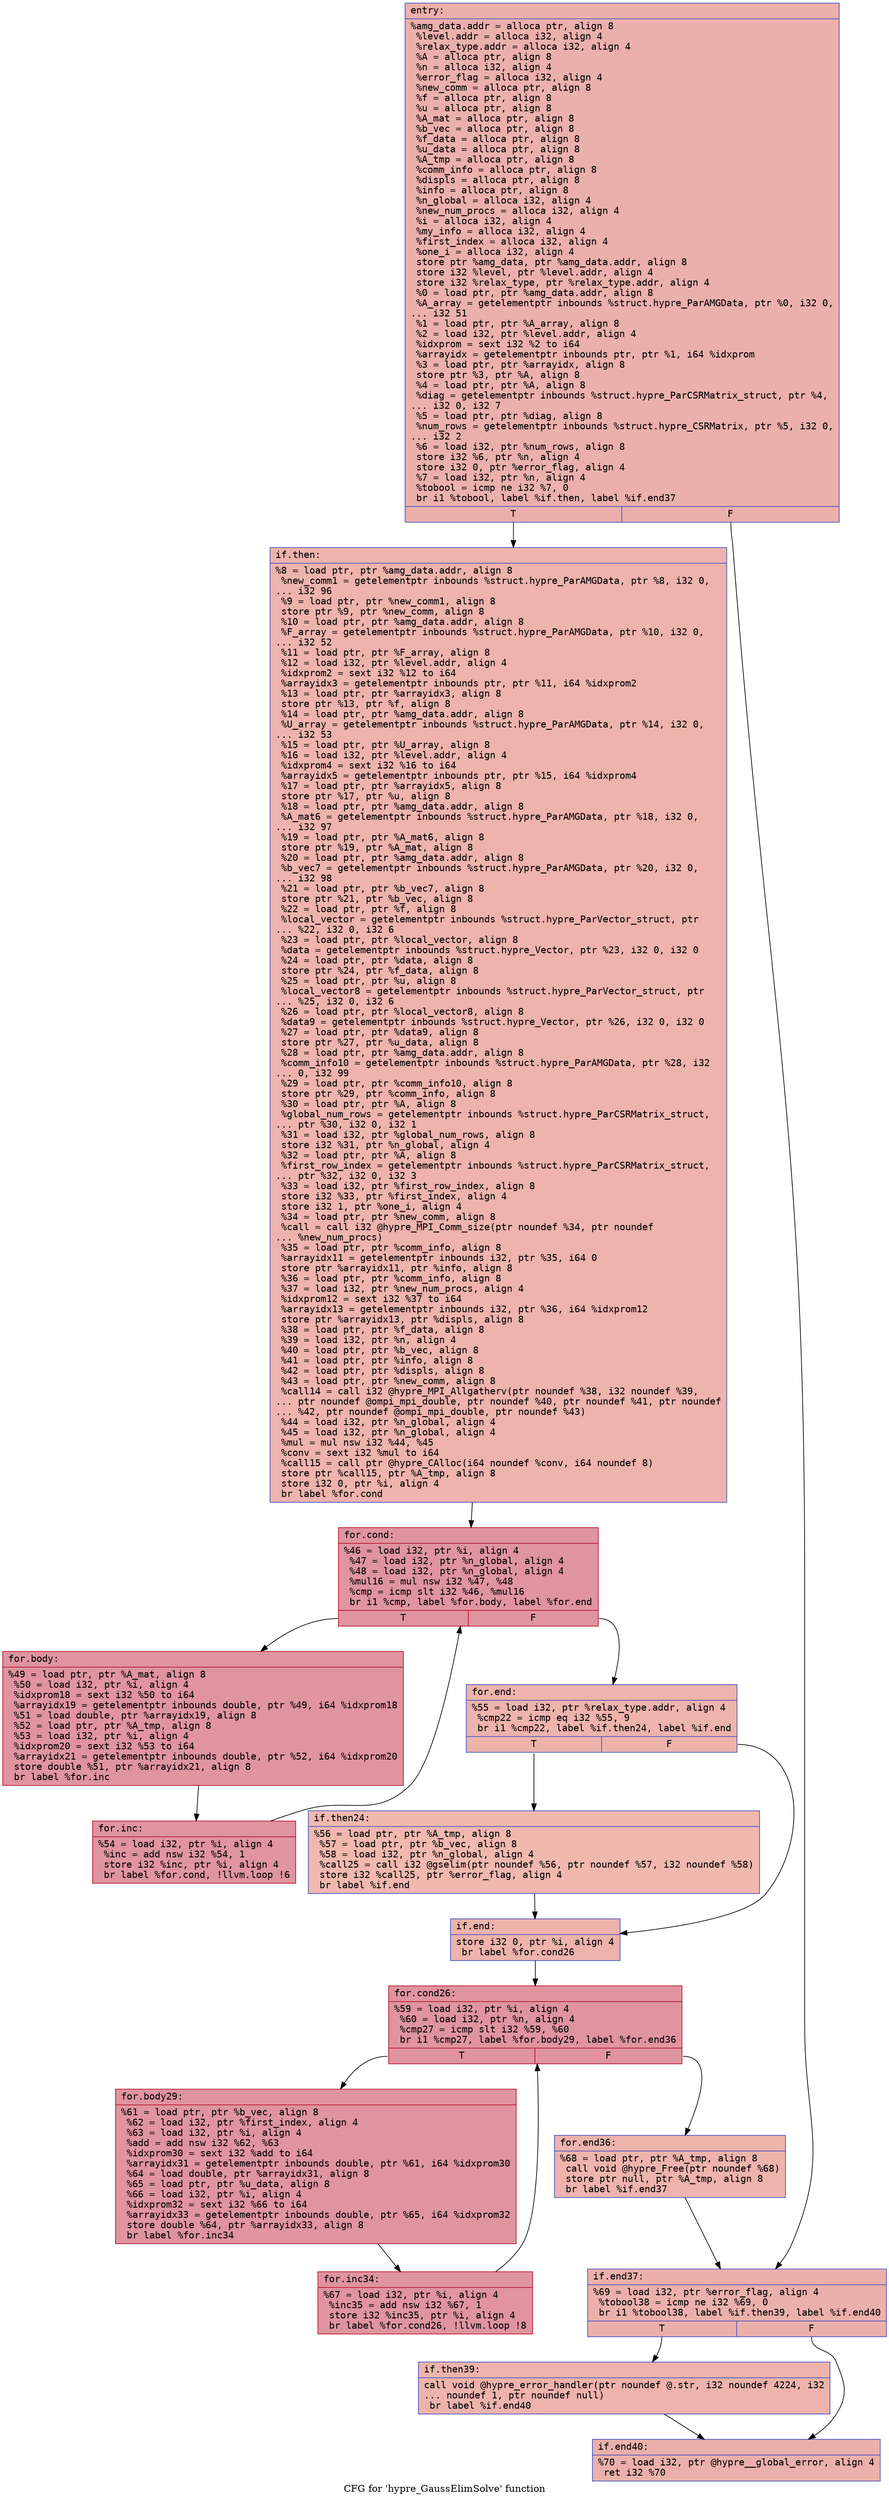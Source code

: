 digraph "CFG for 'hypre_GaussElimSolve' function" {
	label="CFG for 'hypre_GaussElimSolve' function";

	Node0x55743f0e1f20 [shape=record,color="#3d50c3ff", style=filled, fillcolor="#d24b4070" fontname="Courier",label="{entry:\l|  %amg_data.addr = alloca ptr, align 8\l  %level.addr = alloca i32, align 4\l  %relax_type.addr = alloca i32, align 4\l  %A = alloca ptr, align 8\l  %n = alloca i32, align 4\l  %error_flag = alloca i32, align 4\l  %new_comm = alloca ptr, align 8\l  %f = alloca ptr, align 8\l  %u = alloca ptr, align 8\l  %A_mat = alloca ptr, align 8\l  %b_vec = alloca ptr, align 8\l  %f_data = alloca ptr, align 8\l  %u_data = alloca ptr, align 8\l  %A_tmp = alloca ptr, align 8\l  %comm_info = alloca ptr, align 8\l  %displs = alloca ptr, align 8\l  %info = alloca ptr, align 8\l  %n_global = alloca i32, align 4\l  %new_num_procs = alloca i32, align 4\l  %i = alloca i32, align 4\l  %my_info = alloca i32, align 4\l  %first_index = alloca i32, align 4\l  %one_i = alloca i32, align 4\l  store ptr %amg_data, ptr %amg_data.addr, align 8\l  store i32 %level, ptr %level.addr, align 4\l  store i32 %relax_type, ptr %relax_type.addr, align 4\l  %0 = load ptr, ptr %amg_data.addr, align 8\l  %A_array = getelementptr inbounds %struct.hypre_ParAMGData, ptr %0, i32 0,\l... i32 51\l  %1 = load ptr, ptr %A_array, align 8\l  %2 = load i32, ptr %level.addr, align 4\l  %idxprom = sext i32 %2 to i64\l  %arrayidx = getelementptr inbounds ptr, ptr %1, i64 %idxprom\l  %3 = load ptr, ptr %arrayidx, align 8\l  store ptr %3, ptr %A, align 8\l  %4 = load ptr, ptr %A, align 8\l  %diag = getelementptr inbounds %struct.hypre_ParCSRMatrix_struct, ptr %4,\l... i32 0, i32 7\l  %5 = load ptr, ptr %diag, align 8\l  %num_rows = getelementptr inbounds %struct.hypre_CSRMatrix, ptr %5, i32 0,\l... i32 2\l  %6 = load i32, ptr %num_rows, align 8\l  store i32 %6, ptr %n, align 4\l  store i32 0, ptr %error_flag, align 4\l  %7 = load i32, ptr %n, align 4\l  %tobool = icmp ne i32 %7, 0\l  br i1 %tobool, label %if.then, label %if.end37\l|{<s0>T|<s1>F}}"];
	Node0x55743f0e1f20:s0 -> Node0x55743f0e98d0[tooltip="entry -> if.then\nProbability 62.50%" ];
	Node0x55743f0e1f20:s1 -> Node0x55743f0e9940[tooltip="entry -> if.end37\nProbability 37.50%" ];
	Node0x55743f0e98d0 [shape=record,color="#3d50c3ff", style=filled, fillcolor="#d6524470" fontname="Courier",label="{if.then:\l|  %8 = load ptr, ptr %amg_data.addr, align 8\l  %new_comm1 = getelementptr inbounds %struct.hypre_ParAMGData, ptr %8, i32 0,\l... i32 96\l  %9 = load ptr, ptr %new_comm1, align 8\l  store ptr %9, ptr %new_comm, align 8\l  %10 = load ptr, ptr %amg_data.addr, align 8\l  %F_array = getelementptr inbounds %struct.hypre_ParAMGData, ptr %10, i32 0,\l... i32 52\l  %11 = load ptr, ptr %F_array, align 8\l  %12 = load i32, ptr %level.addr, align 4\l  %idxprom2 = sext i32 %12 to i64\l  %arrayidx3 = getelementptr inbounds ptr, ptr %11, i64 %idxprom2\l  %13 = load ptr, ptr %arrayidx3, align 8\l  store ptr %13, ptr %f, align 8\l  %14 = load ptr, ptr %amg_data.addr, align 8\l  %U_array = getelementptr inbounds %struct.hypre_ParAMGData, ptr %14, i32 0,\l... i32 53\l  %15 = load ptr, ptr %U_array, align 8\l  %16 = load i32, ptr %level.addr, align 4\l  %idxprom4 = sext i32 %16 to i64\l  %arrayidx5 = getelementptr inbounds ptr, ptr %15, i64 %idxprom4\l  %17 = load ptr, ptr %arrayidx5, align 8\l  store ptr %17, ptr %u, align 8\l  %18 = load ptr, ptr %amg_data.addr, align 8\l  %A_mat6 = getelementptr inbounds %struct.hypre_ParAMGData, ptr %18, i32 0,\l... i32 97\l  %19 = load ptr, ptr %A_mat6, align 8\l  store ptr %19, ptr %A_mat, align 8\l  %20 = load ptr, ptr %amg_data.addr, align 8\l  %b_vec7 = getelementptr inbounds %struct.hypre_ParAMGData, ptr %20, i32 0,\l... i32 98\l  %21 = load ptr, ptr %b_vec7, align 8\l  store ptr %21, ptr %b_vec, align 8\l  %22 = load ptr, ptr %f, align 8\l  %local_vector = getelementptr inbounds %struct.hypre_ParVector_struct, ptr\l... %22, i32 0, i32 6\l  %23 = load ptr, ptr %local_vector, align 8\l  %data = getelementptr inbounds %struct.hypre_Vector, ptr %23, i32 0, i32 0\l  %24 = load ptr, ptr %data, align 8\l  store ptr %24, ptr %f_data, align 8\l  %25 = load ptr, ptr %u, align 8\l  %local_vector8 = getelementptr inbounds %struct.hypre_ParVector_struct, ptr\l... %25, i32 0, i32 6\l  %26 = load ptr, ptr %local_vector8, align 8\l  %data9 = getelementptr inbounds %struct.hypre_Vector, ptr %26, i32 0, i32 0\l  %27 = load ptr, ptr %data9, align 8\l  store ptr %27, ptr %u_data, align 8\l  %28 = load ptr, ptr %amg_data.addr, align 8\l  %comm_info10 = getelementptr inbounds %struct.hypre_ParAMGData, ptr %28, i32\l... 0, i32 99\l  %29 = load ptr, ptr %comm_info10, align 8\l  store ptr %29, ptr %comm_info, align 8\l  %30 = load ptr, ptr %A, align 8\l  %global_num_rows = getelementptr inbounds %struct.hypre_ParCSRMatrix_struct,\l... ptr %30, i32 0, i32 1\l  %31 = load i32, ptr %global_num_rows, align 8\l  store i32 %31, ptr %n_global, align 4\l  %32 = load ptr, ptr %A, align 8\l  %first_row_index = getelementptr inbounds %struct.hypre_ParCSRMatrix_struct,\l... ptr %32, i32 0, i32 3\l  %33 = load i32, ptr %first_row_index, align 8\l  store i32 %33, ptr %first_index, align 4\l  store i32 1, ptr %one_i, align 4\l  %34 = load ptr, ptr %new_comm, align 8\l  %call = call i32 @hypre_MPI_Comm_size(ptr noundef %34, ptr noundef\l... %new_num_procs)\l  %35 = load ptr, ptr %comm_info, align 8\l  %arrayidx11 = getelementptr inbounds i32, ptr %35, i64 0\l  store ptr %arrayidx11, ptr %info, align 8\l  %36 = load ptr, ptr %comm_info, align 8\l  %37 = load i32, ptr %new_num_procs, align 4\l  %idxprom12 = sext i32 %37 to i64\l  %arrayidx13 = getelementptr inbounds i32, ptr %36, i64 %idxprom12\l  store ptr %arrayidx13, ptr %displs, align 8\l  %38 = load ptr, ptr %f_data, align 8\l  %39 = load i32, ptr %n, align 4\l  %40 = load ptr, ptr %b_vec, align 8\l  %41 = load ptr, ptr %info, align 8\l  %42 = load ptr, ptr %displs, align 8\l  %43 = load ptr, ptr %new_comm, align 8\l  %call14 = call i32 @hypre_MPI_Allgatherv(ptr noundef %38, i32 noundef %39,\l... ptr noundef @ompi_mpi_double, ptr noundef %40, ptr noundef %41, ptr noundef\l... %42, ptr noundef @ompi_mpi_double, ptr noundef %43)\l  %44 = load i32, ptr %n_global, align 4\l  %45 = load i32, ptr %n_global, align 4\l  %mul = mul nsw i32 %44, %45\l  %conv = sext i32 %mul to i64\l  %call15 = call ptr @hypre_CAlloc(i64 noundef %conv, i64 noundef 8)\l  store ptr %call15, ptr %A_tmp, align 8\l  store i32 0, ptr %i, align 4\l  br label %for.cond\l}"];
	Node0x55743f0e98d0 -> Node0x55743f0ed300[tooltip="if.then -> for.cond\nProbability 100.00%" ];
	Node0x55743f0ed300 [shape=record,color="#b70d28ff", style=filled, fillcolor="#b70d2870" fontname="Courier",label="{for.cond:\l|  %46 = load i32, ptr %i, align 4\l  %47 = load i32, ptr %n_global, align 4\l  %48 = load i32, ptr %n_global, align 4\l  %mul16 = mul nsw i32 %47, %48\l  %cmp = icmp slt i32 %46, %mul16\l  br i1 %cmp, label %for.body, label %for.end\l|{<s0>T|<s1>F}}"];
	Node0x55743f0ed300:s0 -> Node0x55743f0ede90[tooltip="for.cond -> for.body\nProbability 96.88%" ];
	Node0x55743f0ed300:s1 -> Node0x55743f0edee0[tooltip="for.cond -> for.end\nProbability 3.12%" ];
	Node0x55743f0ede90 [shape=record,color="#b70d28ff", style=filled, fillcolor="#b70d2870" fontname="Courier",label="{for.body:\l|  %49 = load ptr, ptr %A_mat, align 8\l  %50 = load i32, ptr %i, align 4\l  %idxprom18 = sext i32 %50 to i64\l  %arrayidx19 = getelementptr inbounds double, ptr %49, i64 %idxprom18\l  %51 = load double, ptr %arrayidx19, align 8\l  %52 = load ptr, ptr %A_tmp, align 8\l  %53 = load i32, ptr %i, align 4\l  %idxprom20 = sext i32 %53 to i64\l  %arrayidx21 = getelementptr inbounds double, ptr %52, i64 %idxprom20\l  store double %51, ptr %arrayidx21, align 8\l  br label %for.inc\l}"];
	Node0x55743f0ede90 -> Node0x55743f0ee600[tooltip="for.body -> for.inc\nProbability 100.00%" ];
	Node0x55743f0ee600 [shape=record,color="#b70d28ff", style=filled, fillcolor="#b70d2870" fontname="Courier",label="{for.inc:\l|  %54 = load i32, ptr %i, align 4\l  %inc = add nsw i32 %54, 1\l  store i32 %inc, ptr %i, align 4\l  br label %for.cond, !llvm.loop !6\l}"];
	Node0x55743f0ee600 -> Node0x55743f0ed300[tooltip="for.inc -> for.cond\nProbability 100.00%" ];
	Node0x55743f0edee0 [shape=record,color="#3d50c3ff", style=filled, fillcolor="#d6524470" fontname="Courier",label="{for.end:\l|  %55 = load i32, ptr %relax_type.addr, align 4\l  %cmp22 = icmp eq i32 %55, 9\l  br i1 %cmp22, label %if.then24, label %if.end\l|{<s0>T|<s1>F}}"];
	Node0x55743f0edee0:s0 -> Node0x55743f0eebd0[tooltip="for.end -> if.then24\nProbability 50.00%" ];
	Node0x55743f0edee0:s1 -> Node0x55743f0eec50[tooltip="for.end -> if.end\nProbability 50.00%" ];
	Node0x55743f0eebd0 [shape=record,color="#3d50c3ff", style=filled, fillcolor="#dc5d4a70" fontname="Courier",label="{if.then24:\l|  %56 = load ptr, ptr %A_tmp, align 8\l  %57 = load ptr, ptr %b_vec, align 8\l  %58 = load i32, ptr %n_global, align 4\l  %call25 = call i32 @gselim(ptr noundef %56, ptr noundef %57, i32 noundef %58)\l  store i32 %call25, ptr %error_flag, align 4\l  br label %if.end\l}"];
	Node0x55743f0eebd0 -> Node0x55743f0eec50[tooltip="if.then24 -> if.end\nProbability 100.00%" ];
	Node0x55743f0eec50 [shape=record,color="#3d50c3ff", style=filled, fillcolor="#d6524470" fontname="Courier",label="{if.end:\l|  store i32 0, ptr %i, align 4\l  br label %for.cond26\l}"];
	Node0x55743f0eec50 -> Node0x55743f0ef160[tooltip="if.end -> for.cond26\nProbability 100.00%" ];
	Node0x55743f0ef160 [shape=record,color="#b70d28ff", style=filled, fillcolor="#b70d2870" fontname="Courier",label="{for.cond26:\l|  %59 = load i32, ptr %i, align 4\l  %60 = load i32, ptr %n, align 4\l  %cmp27 = icmp slt i32 %59, %60\l  br i1 %cmp27, label %for.body29, label %for.end36\l|{<s0>T|<s1>F}}"];
	Node0x55743f0ef160:s0 -> Node0x55743f0ef3b0[tooltip="for.cond26 -> for.body29\nProbability 96.88%" ];
	Node0x55743f0ef160:s1 -> Node0x55743f0ef430[tooltip="for.cond26 -> for.end36\nProbability 3.12%" ];
	Node0x55743f0ef3b0 [shape=record,color="#b70d28ff", style=filled, fillcolor="#b70d2870" fontname="Courier",label="{for.body29:\l|  %61 = load ptr, ptr %b_vec, align 8\l  %62 = load i32, ptr %first_index, align 4\l  %63 = load i32, ptr %i, align 4\l  %add = add nsw i32 %62, %63\l  %idxprom30 = sext i32 %add to i64\l  %arrayidx31 = getelementptr inbounds double, ptr %61, i64 %idxprom30\l  %64 = load double, ptr %arrayidx31, align 8\l  %65 = load ptr, ptr %u_data, align 8\l  %66 = load i32, ptr %i, align 4\l  %idxprom32 = sext i32 %66 to i64\l  %arrayidx33 = getelementptr inbounds double, ptr %65, i64 %idxprom32\l  store double %64, ptr %arrayidx33, align 8\l  br label %for.inc34\l}"];
	Node0x55743f0ef3b0 -> Node0x55743f0efc90[tooltip="for.body29 -> for.inc34\nProbability 100.00%" ];
	Node0x55743f0efc90 [shape=record,color="#b70d28ff", style=filled, fillcolor="#b70d2870" fontname="Courier",label="{for.inc34:\l|  %67 = load i32, ptr %i, align 4\l  %inc35 = add nsw i32 %67, 1\l  store i32 %inc35, ptr %i, align 4\l  br label %for.cond26, !llvm.loop !8\l}"];
	Node0x55743f0efc90 -> Node0x55743f0ef160[tooltip="for.inc34 -> for.cond26\nProbability 100.00%" ];
	Node0x55743f0ef430 [shape=record,color="#3d50c3ff", style=filled, fillcolor="#d6524470" fontname="Courier",label="{for.end36:\l|  %68 = load ptr, ptr %A_tmp, align 8\l  call void @hypre_Free(ptr noundef %68)\l  store ptr null, ptr %A_tmp, align 8\l  br label %if.end37\l}"];
	Node0x55743f0ef430 -> Node0x55743f0e9940[tooltip="for.end36 -> if.end37\nProbability 100.00%" ];
	Node0x55743f0e9940 [shape=record,color="#3d50c3ff", style=filled, fillcolor="#d24b4070" fontname="Courier",label="{if.end37:\l|  %69 = load i32, ptr %error_flag, align 4\l  %tobool38 = icmp ne i32 %69, 0\l  br i1 %tobool38, label %if.then39, label %if.end40\l|{<s0>T|<s1>F}}"];
	Node0x55743f0e9940:s0 -> Node0x55743f0f04f0[tooltip="if.end37 -> if.then39\nProbability 62.50%" ];
	Node0x55743f0e9940:s1 -> Node0x55743f0f0570[tooltip="if.end37 -> if.end40\nProbability 37.50%" ];
	Node0x55743f0f04f0 [shape=record,color="#3d50c3ff", style=filled, fillcolor="#d6524470" fontname="Courier",label="{if.then39:\l|  call void @hypre_error_handler(ptr noundef @.str, i32 noundef 4224, i32\l... noundef 1, ptr noundef null)\l  br label %if.end40\l}"];
	Node0x55743f0f04f0 -> Node0x55743f0f0570[tooltip="if.then39 -> if.end40\nProbability 100.00%" ];
	Node0x55743f0f0570 [shape=record,color="#3d50c3ff", style=filled, fillcolor="#d24b4070" fontname="Courier",label="{if.end40:\l|  %70 = load i32, ptr @hypre__global_error, align 4\l  ret i32 %70\l}"];
}
